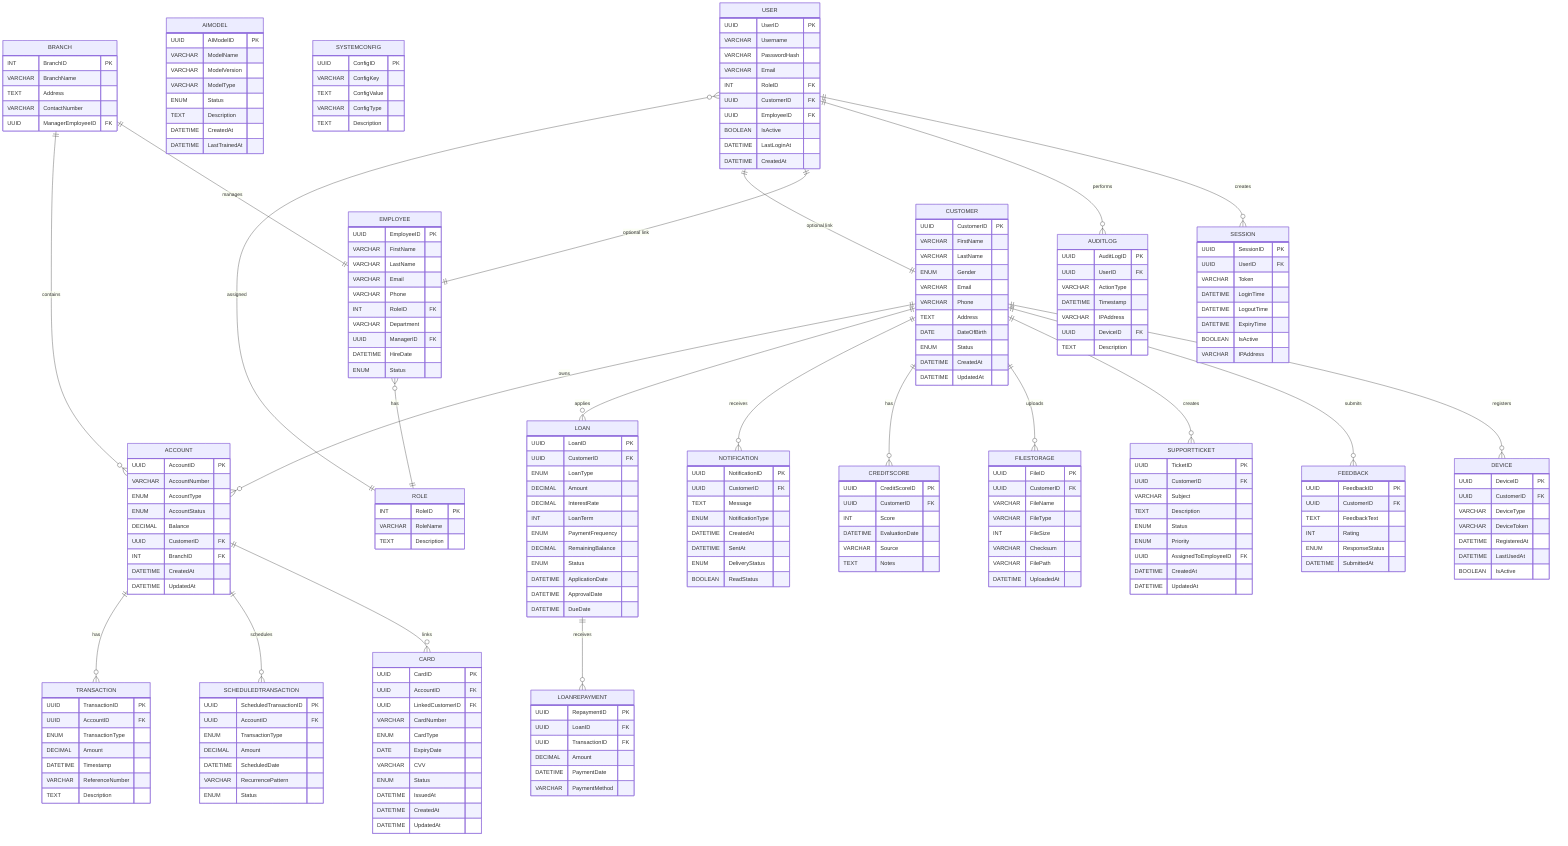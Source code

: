 erDiagram
    CUSTOMER {
        UUID CustomerID PK
        VARCHAR FirstName
        VARCHAR LastName
        ENUM Gender
        VARCHAR Email
        VARCHAR Phone
        TEXT Address
        DATE DateOfBirth
        ENUM Status
        DATETIME CreatedAt
        DATETIME UpdatedAt
    }
    ACCOUNT {
        UUID AccountID PK
        VARCHAR AccountNumber
        ENUM AccountType
        ENUM AccountStatus
        DECIMAL Balance
        UUID CustomerID FK
        INT BranchID FK
        DATETIME CreatedAt
        DATETIME UpdatedAt
    }
    TRANSACTION {
        UUID TransactionID PK
        UUID AccountID FK
        ENUM TransactionType
        DECIMAL Amount
        DATETIME Timestamp
        VARCHAR ReferenceNumber
        TEXT Description
    }
    LOAN {
        UUID LoanID PK
        UUID CustomerID FK
        ENUM LoanType
        DECIMAL Amount
        DECIMAL InterestRate
        INT LoanTerm
        ENUM PaymentFrequency
        DECIMAL RemainingBalance
        ENUM Status
        DATETIME ApplicationDate
        DATETIME ApprovalDate
        DATETIME DueDate
    }
    LOANREPAYMENT {
        UUID RepaymentID PK
        UUID LoanID FK
        UUID TransactionID FK
        DECIMAL Amount
        DATETIME PaymentDate
        VARCHAR PaymentMethod
    }
    EMPLOYEE {
        UUID EmployeeID PK
        VARCHAR FirstName
        VARCHAR LastName
        VARCHAR Email
        VARCHAR Phone
        INT RoleID FK
        VARCHAR Department
        UUID ManagerID FK
        DATETIME HireDate
        ENUM Status
    }
    ROLE {
        INT RoleID PK
        VARCHAR RoleName
        TEXT Description
    }
    USER {
        UUID UserID PK
        VARCHAR Username
        VARCHAR PasswordHash
        VARCHAR Email
        INT RoleID FK
        UUID CustomerID FK
        UUID EmployeeID FK
        BOOLEAN IsActive
        DATETIME LastLoginAt
        DATETIME CreatedAt
    }
    NOTIFICATION {
        UUID NotificationID PK
        UUID CustomerID FK
        TEXT Message
        ENUM NotificationType
        DATETIME CreatedAt
        DATETIME SentAt
        ENUM DeliveryStatus
        BOOLEAN ReadStatus
    }
    AUDITLOG {
        UUID AuditLogID PK
        UUID UserID FK
        VARCHAR ActionType
        DATETIME Timestamp
        VARCHAR IPAddress
        UUID DeviceID FK
        TEXT Description
    }
    SESSION {
        UUID SessionID PK
        UUID UserID FK
        VARCHAR Token
        DATETIME LoginTime
        DATETIME LogoutTime
        DATETIME ExpiryTime
        BOOLEAN IsActive
        VARCHAR IPAddress
    }
    CREDITSCORE {
        UUID CreditScoreID PK
        UUID CustomerID FK
        INT Score
        DATETIME EvaluationDate
        VARCHAR Source
        TEXT Notes
    }
    AIMODEL {
        UUID AIModelID PK
        VARCHAR ModelName
        VARCHAR ModelVersion
        VARCHAR ModelType
        ENUM Status
        TEXT Description
        DATETIME CreatedAt
        DATETIME LastTrainedAt
    }
    SYSTEMCONFIG {
        UUID ConfigID PK
        VARCHAR ConfigKey
        TEXT ConfigValue
        VARCHAR ConfigType
        TEXT Description
    }
    FILESTORAGE {
        UUID FileID PK
        UUID CustomerID FK
        VARCHAR FileName
        VARCHAR FileType
        INT FileSize
        VARCHAR Checksum
        VARCHAR FilePath
        DATETIME UploadedAt
    }
    SUPPORTTICKET {
        UUID TicketID PK
        UUID CustomerID FK
        VARCHAR Subject
        TEXT Description
        ENUM Status
        ENUM Priority
        UUID AssignedToEmployeeID FK
        DATETIME CreatedAt
        DATETIME UpdatedAt
    }
    FEEDBACK {
        UUID FeedbackID PK
        UUID CustomerID FK
        TEXT FeedbackText
        INT Rating
        ENUM ResponseStatus
        DATETIME SubmittedAt
    }
    BRANCH {
        INT BranchID PK
        VARCHAR BranchName
        TEXT Address
        VARCHAR ContactNumber
        UUID ManagerEmployeeID FK
    }
    SCHEDULEDTRANSACTION {
        UUID ScheduledTransactionID PK
        UUID AccountID FK
        ENUM TransactionType
        DECIMAL Amount
        DATETIME ScheduledDate
        VARCHAR RecurrencePattern
        ENUM Status
    }
    DEVICE {
        UUID DeviceID PK
        UUID CustomerID FK
        VARCHAR DeviceType
        VARCHAR DeviceToken
        DATETIME RegisteredAt
        DATETIME LastUsedAt
        BOOLEAN IsActive
    }
    CARD {
        UUID CardID PK
        UUID AccountID FK
        UUID LinkedCustomerID FK
        VARCHAR CardNumber
        ENUM CardType
        DATE ExpiryDate
        VARCHAR CVV
        ENUM Status
        DATETIME IssuedAt
        DATETIME CreatedAt
        DATETIME UpdatedAt
    }

%% Relationships
    CUSTOMER ||--o{ ACCOUNT : owns
    ACCOUNT ||--o{ TRANSACTION : has
    CUSTOMER ||--o{ LOAN : applies
    LOAN ||--o{ LOANREPAYMENT : receives
    EMPLOYEE }o--|| ROLE : has
    USER }o--|| ROLE : assigned
    USER ||--|| CUSTOMER : "optional link"
    USER ||--|| EMPLOYEE : "optional link"
    CUSTOMER ||--o{ NOTIFICATION : receives
    USER ||--o{ AUDITLOG : performs
    USER ||--o{ SESSION : creates
    CUSTOMER ||--o{ CREDITSCORE : "has"
    CUSTOMER ||--o{ FILESTORAGE : uploads
    CUSTOMER ||--o{ SUPPORTTICKET : creates
    CUSTOMER ||--o{ FEEDBACK : submits
    BRANCH ||--o{ ACCOUNT : contains
    BRANCH ||--|| EMPLOYEE : manages
    ACCOUNT ||--o{ SCHEDULEDTRANSACTION : schedules
    CUSTOMER ||--o{ DEVICE : registers
    ACCOUNT ||--o{ CARD : links